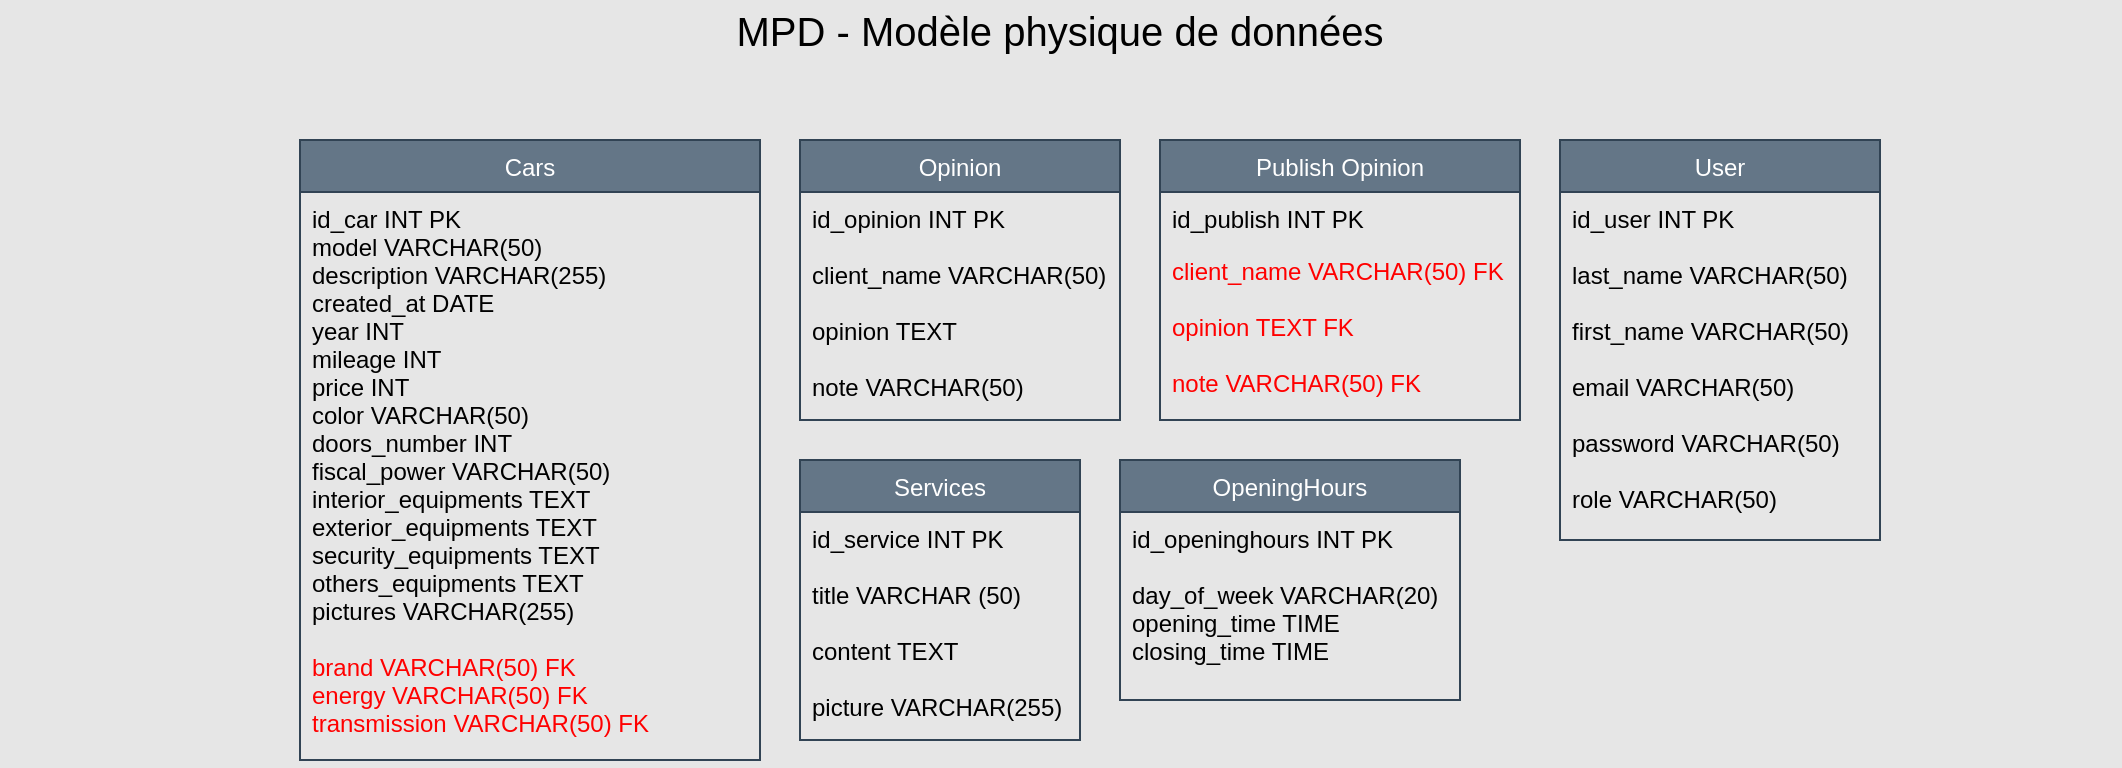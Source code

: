 <mxfile>
    <diagram id="JTq02O57-0V6QEIEFIKY" name="Page-1">
        <mxGraphModel dx="959" dy="779" grid="1" gridSize="10" guides="1" tooltips="1" connect="1" arrows="1" fold="1" page="1" pageScale="1" pageWidth="1169" pageHeight="827" background="#E6E6E6" math="0" shadow="0">
            <root>
                <mxCell id="0"/>
                <mxCell id="1" parent="0"/>
                <mxCell id="4" value="Services" style="swimlane;fontStyle=0;childLayout=stackLayout;horizontal=1;startSize=26;fillColor=#647687;horizontalStack=0;resizeParent=1;resizeParentMax=0;resizeLast=0;collapsible=1;marginBottom=0;fontColor=#ffffff;strokeColor=#314354;" parent="1" vertex="1">
                    <mxGeometry x="450" y="240" width="140" height="140" as="geometry"/>
                </mxCell>
                <mxCell id="5" value="id_service INT PK&#10;&#10;title VARCHAR (50)&#10;&#10;content TEXT&#10; &#10;picture VARCHAR(255)" style="text;strokeColor=none;fillColor=none;align=left;verticalAlign=top;spacingLeft=4;spacingRight=4;overflow=hidden;rotatable=0;points=[[0,0.5],[1,0.5]];portConstraint=eastwest;fontColor=#000000;" parent="4" vertex="1">
                    <mxGeometry y="26" width="140" height="114" as="geometry"/>
                </mxCell>
                <mxCell id="8" value="MPD - Modèle physique de données" style="text;html=1;strokeColor=none;fillColor=none;align=center;verticalAlign=middle;whiteSpace=wrap;rounded=0;fontColor=#000000;fontSize=20;" parent="1" vertex="1">
                    <mxGeometry x="50" y="10" width="1060" height="30" as="geometry"/>
                </mxCell>
                <mxCell id="9" value="OpeningHours" style="swimlane;fontStyle=0;childLayout=stackLayout;horizontal=1;startSize=26;fillColor=#647687;horizontalStack=0;resizeParent=1;resizeParentMax=0;resizeLast=0;collapsible=1;marginBottom=0;fontColor=#ffffff;strokeColor=#314354;" parent="1" vertex="1">
                    <mxGeometry x="610" y="240" width="170" height="120" as="geometry"/>
                </mxCell>
                <mxCell id="10" value="id_openinghours INT PK&#10;&#10;day_of_week VARCHAR(20)&#10;opening_time TIME&#10;closing_time TIME    " style="text;strokeColor=none;fillColor=none;align=left;verticalAlign=top;spacingLeft=4;spacingRight=4;overflow=hidden;rotatable=0;points=[[0,0.5],[1,0.5]];portConstraint=eastwest;fontColor=#000000;" parent="9" vertex="1">
                    <mxGeometry y="26" width="170" height="94" as="geometry"/>
                </mxCell>
                <mxCell id="13" value="Opinion" style="swimlane;fontStyle=0;childLayout=stackLayout;horizontal=1;startSize=26;fillColor=#647687;horizontalStack=0;resizeParent=1;resizeParentMax=0;resizeLast=0;collapsible=1;marginBottom=0;fontColor=#ffffff;strokeColor=#314354;" parent="1" vertex="1">
                    <mxGeometry x="450" y="80" width="160" height="140" as="geometry"/>
                </mxCell>
                <mxCell id="14" value="id_opinion INT PK&#10;&#10;client_name VARCHAR(50)&#10;&#10;opinion TEXT&#10;&#10;note VARCHAR(50)" style="text;strokeColor=none;fillColor=none;align=left;verticalAlign=top;spacingLeft=4;spacingRight=4;overflow=hidden;rotatable=0;points=[[0,0.5],[1,0.5]];portConstraint=eastwest;fontColor=#000000;" parent="13" vertex="1">
                    <mxGeometry y="26" width="160" height="114" as="geometry"/>
                </mxCell>
                <mxCell id="15" value="Publish Opinion" style="swimlane;fontStyle=0;childLayout=stackLayout;horizontal=1;startSize=26;fillColor=#647687;horizontalStack=0;resizeParent=1;resizeParentMax=0;resizeLast=0;collapsible=1;marginBottom=0;fontColor=#ffffff;strokeColor=#314354;" parent="1" vertex="1">
                    <mxGeometry x="630" y="80" width="180" height="140" as="geometry"/>
                </mxCell>
                <mxCell id="16" value="id_publish INT PK" style="text;strokeColor=none;fillColor=none;align=left;verticalAlign=top;spacingLeft=4;spacingRight=4;overflow=hidden;rotatable=0;points=[[0,0.5],[1,0.5]];portConstraint=eastwest;fontColor=#000000;" parent="15" vertex="1">
                    <mxGeometry y="26" width="180" height="26" as="geometry"/>
                </mxCell>
                <mxCell id="17" value="client_name VARCHAR(50) FK&#10;&#10;opinion TEXT FK&#10;&#10;note VARCHAR(50) FK" style="text;strokeColor=none;fillColor=none;align=left;verticalAlign=top;spacingLeft=4;spacingRight=4;overflow=hidden;rotatable=0;points=[[0,0.5],[1,0.5]];portConstraint=eastwest;fontColor=#FF0000;" parent="15" vertex="1">
                    <mxGeometry y="52" width="180" height="88" as="geometry"/>
                </mxCell>
                <mxCell id="18" value="Cars" style="swimlane;fontStyle=0;childLayout=stackLayout;horizontal=1;startSize=26;fillColor=#647687;horizontalStack=0;resizeParent=1;resizeParentMax=0;resizeLast=0;collapsible=1;marginBottom=0;fontColor=#ffffff;strokeColor=#314354;" parent="1" vertex="1">
                    <mxGeometry x="200" y="80" width="230" height="310" as="geometry"/>
                </mxCell>
                <mxCell id="19" value="id_car INT PK&#10;model VARCHAR(50)&#10;description VARCHAR(255)&#10;created_at DATE&#10;year INT&#10;mileage INT&#10;price INT &#10;color VARCHAR(50)&#10;doors_number INT&#10;fiscal_power VARCHAR(50)&#10;interior_equipments TEXT&#10;exterior_equipments TEXT&#10;security_equipments TEXT&#10;others_equipments TEXT&#10;pictures VARCHAR(255)" style="text;strokeColor=none;fillColor=none;align=left;verticalAlign=top;spacingLeft=4;spacingRight=4;overflow=hidden;rotatable=0;points=[[0,0.5],[1,0.5]];portConstraint=eastwest;fontColor=#000000;" parent="18" vertex="1">
                    <mxGeometry y="26" width="230" height="224" as="geometry"/>
                </mxCell>
                <mxCell id="24" value="brand VARCHAR(50) FK&#10;energy VARCHAR(50) FK&#10;transmission VARCHAR(50) FK " style="text;strokeColor=none;fillColor=none;align=left;verticalAlign=top;spacingLeft=4;spacingRight=4;overflow=hidden;rotatable=0;points=[[0,0.5],[1,0.5]];portConstraint=eastwest;fontColor=#FF0000;" parent="18" vertex="1">
                    <mxGeometry y="250" width="230" height="60" as="geometry"/>
                </mxCell>
                <mxCell id="20" value="User" style="swimlane;fontStyle=0;childLayout=stackLayout;horizontal=1;startSize=26;fillColor=#647687;horizontalStack=0;resizeParent=1;resizeParentMax=0;resizeLast=0;collapsible=1;marginBottom=0;fontColor=#ffffff;strokeColor=#314354;" parent="1" vertex="1">
                    <mxGeometry x="830" y="80" width="160" height="200" as="geometry"/>
                </mxCell>
                <mxCell id="21" value="id_user INT PK&#10;&#10;last_name VARCHAR(50) &#10;&#10;first_name VARCHAR(50)&#10;&#10;email VARCHAR(50)&#10;&#10;password VARCHAR(50) &#10;&#10;role VARCHAR(50)" style="text;strokeColor=none;fillColor=none;align=left;verticalAlign=top;spacingLeft=4;spacingRight=4;overflow=hidden;rotatable=0;points=[[0,0.5],[1,0.5]];portConstraint=eastwest;fontColor=#000000;" parent="20" vertex="1">
                    <mxGeometry y="26" width="160" height="174" as="geometry"/>
                </mxCell>
            </root>
        </mxGraphModel>
    </diagram>
</mxfile>